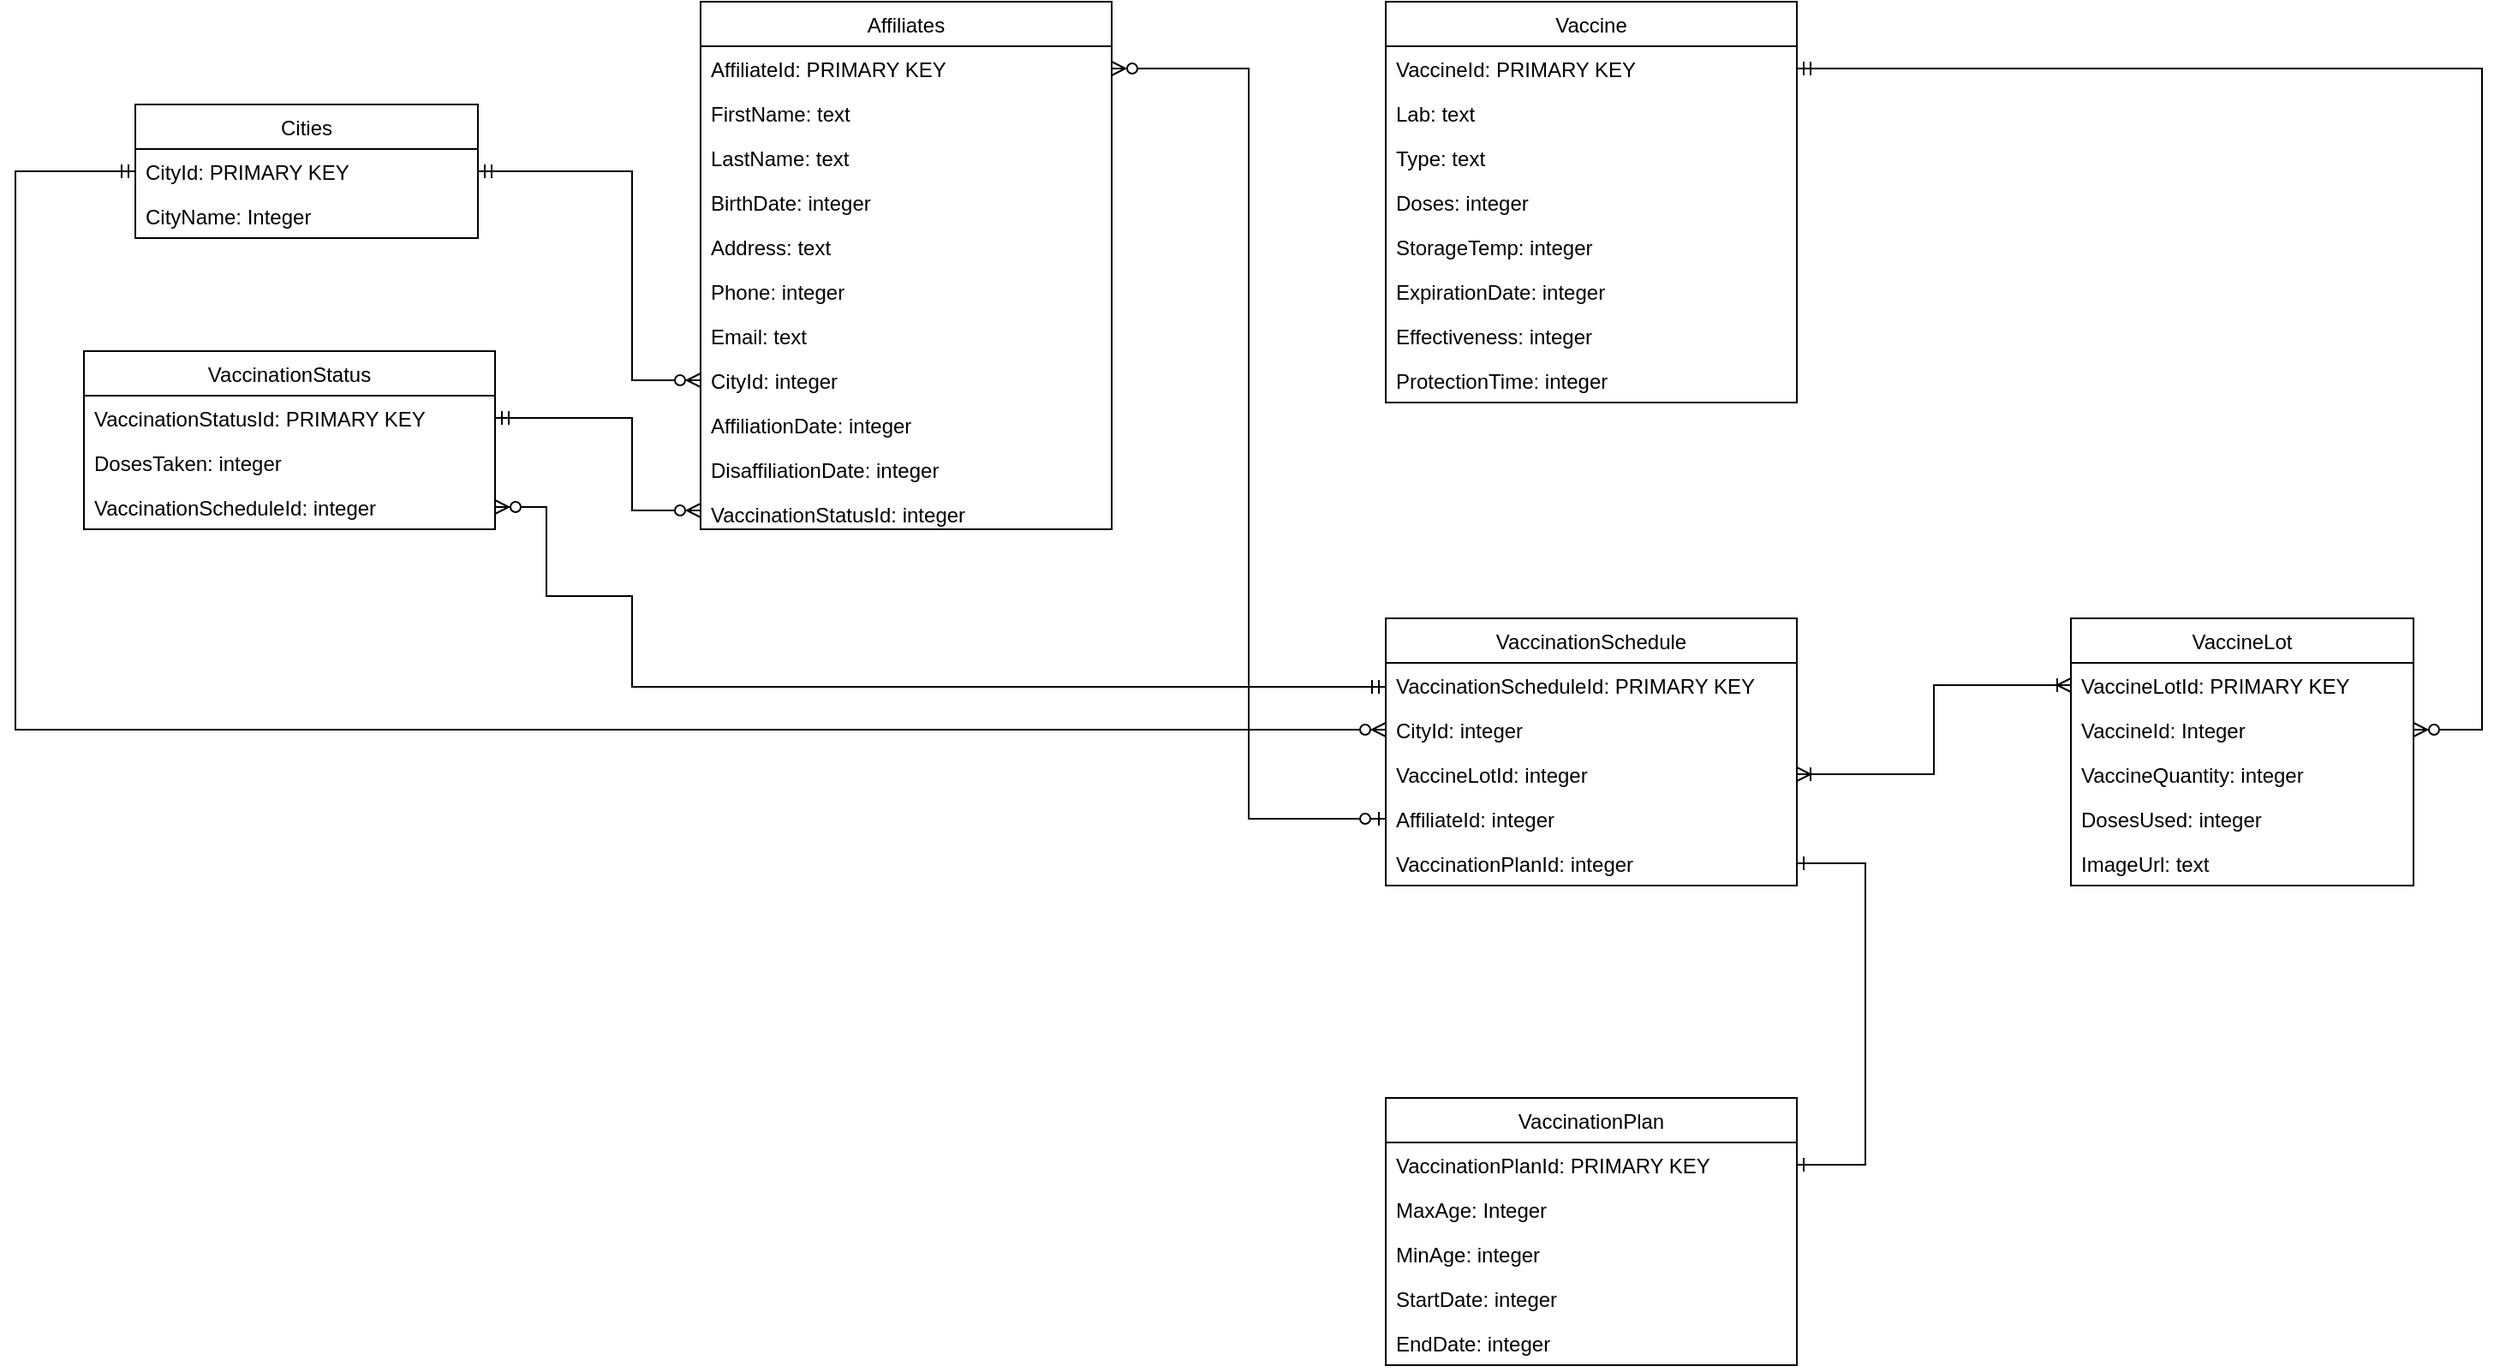 <mxfile version="14.6.1" type="device"><diagram id="rdDhbXxx4N5NLk-_juVp" name="Page-1"><mxGraphModel dx="1580" dy="858" grid="1" gridSize="10" guides="1" tooltips="1" connect="1" arrows="1" fold="1" page="1" pageScale="1" pageWidth="1654" pageHeight="1169" math="0" shadow="0"><root><mxCell id="0"/><mxCell id="1" parent="0"/><mxCell id="VKZJ-ZU7_FfZW1zVbGi6-1" value="Affiliates" style="swimlane;fontStyle=0;childLayout=stackLayout;horizontal=1;startSize=26;fillColor=none;horizontalStack=0;resizeParent=1;resizeParentMax=0;resizeLast=0;collapsible=1;marginBottom=0;" vertex="1" parent="1"><mxGeometry x="480" y="120" width="240" height="308" as="geometry"><mxRectangle x="290" y="230" width="80" height="26" as="alternateBounds"/></mxGeometry></mxCell><mxCell id="VKZJ-ZU7_FfZW1zVbGi6-2" value="AffiliateId: PRIMARY KEY " style="text;strokeColor=none;fillColor=none;align=left;verticalAlign=top;spacingLeft=4;spacingRight=4;overflow=hidden;rotatable=0;points=[[0,0.5],[1,0.5]];portConstraint=eastwest;" vertex="1" parent="VKZJ-ZU7_FfZW1zVbGi6-1"><mxGeometry y="26" width="240" height="26" as="geometry"/></mxCell><mxCell id="VKZJ-ZU7_FfZW1zVbGi6-3" value="FirstName: text" style="text;strokeColor=none;fillColor=none;align=left;verticalAlign=top;spacingLeft=4;spacingRight=4;overflow=hidden;rotatable=0;points=[[0,0.5],[1,0.5]];portConstraint=eastwest;" vertex="1" parent="VKZJ-ZU7_FfZW1zVbGi6-1"><mxGeometry y="52" width="240" height="26" as="geometry"/></mxCell><mxCell id="VKZJ-ZU7_FfZW1zVbGi6-4" value="LastName: text" style="text;strokeColor=none;fillColor=none;align=left;verticalAlign=top;spacingLeft=4;spacingRight=4;overflow=hidden;rotatable=0;points=[[0,0.5],[1,0.5]];portConstraint=eastwest;" vertex="1" parent="VKZJ-ZU7_FfZW1zVbGi6-1"><mxGeometry y="78" width="240" height="26" as="geometry"/></mxCell><mxCell id="VKZJ-ZU7_FfZW1zVbGi6-5" value="BirthDate: integer" style="text;strokeColor=none;fillColor=none;align=left;verticalAlign=top;spacingLeft=4;spacingRight=4;overflow=hidden;rotatable=0;points=[[0,0.5],[1,0.5]];portConstraint=eastwest;" vertex="1" parent="VKZJ-ZU7_FfZW1zVbGi6-1"><mxGeometry y="104" width="240" height="26" as="geometry"/></mxCell><mxCell id="VKZJ-ZU7_FfZW1zVbGi6-7" value="Address: text" style="text;strokeColor=none;fillColor=none;align=left;verticalAlign=top;spacingLeft=4;spacingRight=4;overflow=hidden;rotatable=0;points=[[0,0.5],[1,0.5]];portConstraint=eastwest;" vertex="1" parent="VKZJ-ZU7_FfZW1zVbGi6-1"><mxGeometry y="130" width="240" height="26" as="geometry"/></mxCell><mxCell id="VKZJ-ZU7_FfZW1zVbGi6-8" value="Phone: integer" style="text;strokeColor=none;fillColor=none;align=left;verticalAlign=top;spacingLeft=4;spacingRight=4;overflow=hidden;rotatable=0;points=[[0,0.5],[1,0.5]];portConstraint=eastwest;" vertex="1" parent="VKZJ-ZU7_FfZW1zVbGi6-1"><mxGeometry y="156" width="240" height="26" as="geometry"/></mxCell><mxCell id="VKZJ-ZU7_FfZW1zVbGi6-9" value="Email: text" style="text;strokeColor=none;fillColor=none;align=left;verticalAlign=top;spacingLeft=4;spacingRight=4;overflow=hidden;rotatable=0;points=[[0,0.5],[1,0.5]];portConstraint=eastwest;" vertex="1" parent="VKZJ-ZU7_FfZW1zVbGi6-1"><mxGeometry y="182" width="240" height="26" as="geometry"/></mxCell><mxCell id="VKZJ-ZU7_FfZW1zVbGi6-10" value="CityId: integer" style="text;strokeColor=none;fillColor=none;align=left;verticalAlign=top;spacingLeft=4;spacingRight=4;overflow=hidden;rotatable=0;points=[[0,0.5],[1,0.5]];portConstraint=eastwest;" vertex="1" parent="VKZJ-ZU7_FfZW1zVbGi6-1"><mxGeometry y="208" width="240" height="26" as="geometry"/></mxCell><mxCell id="VKZJ-ZU7_FfZW1zVbGi6-11" value="AffiliationDate: integer" style="text;strokeColor=none;fillColor=none;align=left;verticalAlign=top;spacingLeft=4;spacingRight=4;overflow=hidden;rotatable=0;points=[[0,0.5],[1,0.5]];portConstraint=eastwest;" vertex="1" parent="VKZJ-ZU7_FfZW1zVbGi6-1"><mxGeometry y="234" width="240" height="26" as="geometry"/></mxCell><mxCell id="VKZJ-ZU7_FfZW1zVbGi6-12" value="DisaffiliationDate: integer" style="text;strokeColor=none;fillColor=none;align=left;verticalAlign=top;spacingLeft=4;spacingRight=4;overflow=hidden;rotatable=0;points=[[0,0.5],[1,0.5]];portConstraint=eastwest;" vertex="1" parent="VKZJ-ZU7_FfZW1zVbGi6-1"><mxGeometry y="260" width="240" height="26" as="geometry"/></mxCell><mxCell id="VKZJ-ZU7_FfZW1zVbGi6-13" value="VaccinationStatusId: integer" style="text;strokeColor=none;fillColor=none;align=left;verticalAlign=top;spacingLeft=4;spacingRight=4;overflow=hidden;rotatable=0;points=[[0,0.5],[1,0.5]];portConstraint=eastwest;" vertex="1" parent="VKZJ-ZU7_FfZW1zVbGi6-1"><mxGeometry y="286" width="240" height="22" as="geometry"/></mxCell><mxCell id="VKZJ-ZU7_FfZW1zVbGi6-14" value="VaccinationStatus" style="swimlane;fontStyle=0;childLayout=stackLayout;horizontal=1;startSize=26;fillColor=none;horizontalStack=0;resizeParent=1;resizeParentMax=0;resizeLast=0;collapsible=1;marginBottom=0;" vertex="1" parent="1"><mxGeometry x="120" y="324" width="240" height="104" as="geometry"><mxRectangle x="290" y="230" width="80" height="26" as="alternateBounds"/></mxGeometry></mxCell><mxCell id="VKZJ-ZU7_FfZW1zVbGi6-15" value="VaccinationStatusId: PRIMARY KEY " style="text;strokeColor=none;fillColor=none;align=left;verticalAlign=top;spacingLeft=4;spacingRight=4;overflow=hidden;rotatable=0;points=[[0,0.5],[1,0.5]];portConstraint=eastwest;" vertex="1" parent="VKZJ-ZU7_FfZW1zVbGi6-14"><mxGeometry y="26" width="240" height="26" as="geometry"/></mxCell><mxCell id="VKZJ-ZU7_FfZW1zVbGi6-16" value="DosesTaken: integer" style="text;strokeColor=none;fillColor=none;align=left;verticalAlign=top;spacingLeft=4;spacingRight=4;overflow=hidden;rotatable=0;points=[[0,0.5],[1,0.5]];portConstraint=eastwest;" vertex="1" parent="VKZJ-ZU7_FfZW1zVbGi6-14"><mxGeometry y="52" width="240" height="26" as="geometry"/></mxCell><mxCell id="VKZJ-ZU7_FfZW1zVbGi6-46" value="VaccinationScheduleId: integer" style="text;strokeColor=none;fillColor=none;align=left;verticalAlign=top;spacingLeft=4;spacingRight=4;overflow=hidden;rotatable=0;points=[[0,0.5],[1,0.5]];portConstraint=eastwest;" vertex="1" parent="VKZJ-ZU7_FfZW1zVbGi6-14"><mxGeometry y="78" width="240" height="26" as="geometry"/></mxCell><mxCell id="VKZJ-ZU7_FfZW1zVbGi6-38" value="Vaccine" style="swimlane;fontStyle=0;childLayout=stackLayout;horizontal=1;startSize=26;fillColor=none;horizontalStack=0;resizeParent=1;resizeParentMax=0;resizeLast=0;collapsible=1;marginBottom=0;" vertex="1" parent="1"><mxGeometry x="880" y="120" width="240" height="234" as="geometry"><mxRectangle x="290" y="230" width="80" height="26" as="alternateBounds"/></mxGeometry></mxCell><mxCell id="VKZJ-ZU7_FfZW1zVbGi6-39" value="VaccineId: PRIMARY KEY " style="text;strokeColor=none;fillColor=none;align=left;verticalAlign=top;spacingLeft=4;spacingRight=4;overflow=hidden;rotatable=0;points=[[0,0.5],[1,0.5]];portConstraint=eastwest;" vertex="1" parent="VKZJ-ZU7_FfZW1zVbGi6-38"><mxGeometry y="26" width="240" height="26" as="geometry"/></mxCell><mxCell id="VKZJ-ZU7_FfZW1zVbGi6-40" value="Lab: text" style="text;strokeColor=none;fillColor=none;align=left;verticalAlign=top;spacingLeft=4;spacingRight=4;overflow=hidden;rotatable=0;points=[[0,0.5],[1,0.5]];portConstraint=eastwest;" vertex="1" parent="VKZJ-ZU7_FfZW1zVbGi6-38"><mxGeometry y="52" width="240" height="26" as="geometry"/></mxCell><mxCell id="VKZJ-ZU7_FfZW1zVbGi6-41" value="Type: text" style="text;strokeColor=none;fillColor=none;align=left;verticalAlign=top;spacingLeft=4;spacingRight=4;overflow=hidden;rotatable=0;points=[[0,0.5],[1,0.5]];portConstraint=eastwest;" vertex="1" parent="VKZJ-ZU7_FfZW1zVbGi6-38"><mxGeometry y="78" width="240" height="26" as="geometry"/></mxCell><mxCell id="VKZJ-ZU7_FfZW1zVbGi6-42" value="Doses: integer" style="text;strokeColor=none;fillColor=none;align=left;verticalAlign=top;spacingLeft=4;spacingRight=4;overflow=hidden;rotatable=0;points=[[0,0.5],[1,0.5]];portConstraint=eastwest;" vertex="1" parent="VKZJ-ZU7_FfZW1zVbGi6-38"><mxGeometry y="104" width="240" height="26" as="geometry"/></mxCell><mxCell id="VKZJ-ZU7_FfZW1zVbGi6-43" value="StorageTemp: integer" style="text;strokeColor=none;fillColor=none;align=left;verticalAlign=top;spacingLeft=4;spacingRight=4;overflow=hidden;rotatable=0;points=[[0,0.5],[1,0.5]];portConstraint=eastwest;" vertex="1" parent="VKZJ-ZU7_FfZW1zVbGi6-38"><mxGeometry y="130" width="240" height="26" as="geometry"/></mxCell><mxCell id="VKZJ-ZU7_FfZW1zVbGi6-44" value="ExpirationDate: integer" style="text;strokeColor=none;fillColor=none;align=left;verticalAlign=top;spacingLeft=4;spacingRight=4;overflow=hidden;rotatable=0;points=[[0,0.5],[1,0.5]];portConstraint=eastwest;" vertex="1" parent="VKZJ-ZU7_FfZW1zVbGi6-38"><mxGeometry y="156" width="240" height="26" as="geometry"/></mxCell><mxCell id="VKZJ-ZU7_FfZW1zVbGi6-45" value="Effectiveness: integer" style="text;strokeColor=none;fillColor=none;align=left;verticalAlign=top;spacingLeft=4;spacingRight=4;overflow=hidden;rotatable=0;points=[[0,0.5],[1,0.5]];portConstraint=eastwest;" vertex="1" parent="VKZJ-ZU7_FfZW1zVbGi6-38"><mxGeometry y="182" width="240" height="26" as="geometry"/></mxCell><mxCell id="VKZJ-ZU7_FfZW1zVbGi6-62" value="ProtectionTime: integer" style="text;strokeColor=none;fillColor=none;align=left;verticalAlign=top;spacingLeft=4;spacingRight=4;overflow=hidden;rotatable=0;points=[[0,0.5],[1,0.5]];portConstraint=eastwest;" vertex="1" parent="VKZJ-ZU7_FfZW1zVbGi6-38"><mxGeometry y="208" width="240" height="26" as="geometry"/></mxCell><mxCell id="VKZJ-ZU7_FfZW1zVbGi6-48" value="VaccinationSchedule" style="swimlane;fontStyle=0;childLayout=stackLayout;horizontal=1;startSize=26;fillColor=none;horizontalStack=0;resizeParent=1;resizeParentMax=0;resizeLast=0;collapsible=1;marginBottom=0;" vertex="1" parent="1"><mxGeometry x="880" y="480" width="240" height="156" as="geometry"><mxRectangle x="290" y="230" width="80" height="26" as="alternateBounds"/></mxGeometry></mxCell><mxCell id="VKZJ-ZU7_FfZW1zVbGi6-49" value="VaccinationScheduleId: PRIMARY KEY " style="text;strokeColor=none;fillColor=none;align=left;verticalAlign=top;spacingLeft=4;spacingRight=4;overflow=hidden;rotatable=0;points=[[0,0.5],[1,0.5]];portConstraint=eastwest;" vertex="1" parent="VKZJ-ZU7_FfZW1zVbGi6-48"><mxGeometry y="26" width="240" height="26" as="geometry"/></mxCell><mxCell id="VKZJ-ZU7_FfZW1zVbGi6-50" value="CityId: integer" style="text;strokeColor=none;fillColor=none;align=left;verticalAlign=top;spacingLeft=4;spacingRight=4;overflow=hidden;rotatable=0;points=[[0,0.5],[1,0.5]];portConstraint=eastwest;" vertex="1" parent="VKZJ-ZU7_FfZW1zVbGi6-48"><mxGeometry y="52" width="240" height="26" as="geometry"/></mxCell><mxCell id="VKZJ-ZU7_FfZW1zVbGi6-51" value="VaccineLotId: integer" style="text;strokeColor=none;fillColor=none;align=left;verticalAlign=top;spacingLeft=4;spacingRight=4;overflow=hidden;rotatable=0;points=[[0,0.5],[1,0.5]];portConstraint=eastwest;" vertex="1" parent="VKZJ-ZU7_FfZW1zVbGi6-48"><mxGeometry y="78" width="240" height="26" as="geometry"/></mxCell><mxCell id="VKZJ-ZU7_FfZW1zVbGi6-52" value="AffiliateId: integer" style="text;strokeColor=none;fillColor=none;align=left;verticalAlign=top;spacingLeft=4;spacingRight=4;overflow=hidden;rotatable=0;points=[[0,0.5],[1,0.5]];portConstraint=eastwest;" vertex="1" parent="VKZJ-ZU7_FfZW1zVbGi6-48"><mxGeometry y="104" width="240" height="26" as="geometry"/></mxCell><mxCell id="VKZJ-ZU7_FfZW1zVbGi6-53" value="VaccinationPlanId: integer" style="text;strokeColor=none;fillColor=none;align=left;verticalAlign=top;spacingLeft=4;spacingRight=4;overflow=hidden;rotatable=0;points=[[0,0.5],[1,0.5]];portConstraint=eastwest;" vertex="1" parent="VKZJ-ZU7_FfZW1zVbGi6-48"><mxGeometry y="130" width="240" height="26" as="geometry"/></mxCell><mxCell id="VKZJ-ZU7_FfZW1zVbGi6-54" value="VaccineLot" style="swimlane;fontStyle=0;childLayout=stackLayout;horizontal=1;startSize=26;fillColor=none;horizontalStack=0;resizeParent=1;resizeParentMax=0;resizeLast=0;collapsible=1;marginBottom=0;" vertex="1" parent="1"><mxGeometry x="1280" y="480" width="200" height="156" as="geometry"><mxRectangle x="290" y="230" width="80" height="26" as="alternateBounds"/></mxGeometry></mxCell><mxCell id="VKZJ-ZU7_FfZW1zVbGi6-55" value="VaccineLotId: PRIMARY KEY " style="text;strokeColor=none;fillColor=none;align=left;verticalAlign=top;spacingLeft=4;spacingRight=4;overflow=hidden;rotatable=0;points=[[0,0.5],[1,0.5]];portConstraint=eastwest;" vertex="1" parent="VKZJ-ZU7_FfZW1zVbGi6-54"><mxGeometry y="26" width="200" height="26" as="geometry"/></mxCell><mxCell id="VKZJ-ZU7_FfZW1zVbGi6-56" value="VaccineId: Integer" style="text;strokeColor=none;fillColor=none;align=left;verticalAlign=top;spacingLeft=4;spacingRight=4;overflow=hidden;rotatable=0;points=[[0,0.5],[1,0.5]];portConstraint=eastwest;" vertex="1" parent="VKZJ-ZU7_FfZW1zVbGi6-54"><mxGeometry y="52" width="200" height="26" as="geometry"/></mxCell><mxCell id="VKZJ-ZU7_FfZW1zVbGi6-57" value="VaccineQuantity: integer" style="text;strokeColor=none;fillColor=none;align=left;verticalAlign=top;spacingLeft=4;spacingRight=4;overflow=hidden;rotatable=0;points=[[0,0.5],[1,0.5]];portConstraint=eastwest;" vertex="1" parent="VKZJ-ZU7_FfZW1zVbGi6-54"><mxGeometry y="78" width="200" height="26" as="geometry"/></mxCell><mxCell id="VKZJ-ZU7_FfZW1zVbGi6-58" value="DosesUsed: integer" style="text;strokeColor=none;fillColor=none;align=left;verticalAlign=top;spacingLeft=4;spacingRight=4;overflow=hidden;rotatable=0;points=[[0,0.5],[1,0.5]];portConstraint=eastwest;" vertex="1" parent="VKZJ-ZU7_FfZW1zVbGi6-54"><mxGeometry y="104" width="200" height="26" as="geometry"/></mxCell><mxCell id="VKZJ-ZU7_FfZW1zVbGi6-59" value="ImageUrl: text" style="text;strokeColor=none;fillColor=none;align=left;verticalAlign=top;spacingLeft=4;spacingRight=4;overflow=hidden;rotatable=0;points=[[0,0.5],[1,0.5]];portConstraint=eastwest;" vertex="1" parent="VKZJ-ZU7_FfZW1zVbGi6-54"><mxGeometry y="130" width="200" height="26" as="geometry"/></mxCell><mxCell id="VKZJ-ZU7_FfZW1zVbGi6-63" value="VaccinationPlan" style="swimlane;fontStyle=0;childLayout=stackLayout;horizontal=1;startSize=26;fillColor=none;horizontalStack=0;resizeParent=1;resizeParentMax=0;resizeLast=0;collapsible=1;marginBottom=0;" vertex="1" parent="1"><mxGeometry x="880" y="760" width="240" height="156" as="geometry"><mxRectangle x="290" y="230" width="80" height="26" as="alternateBounds"/></mxGeometry></mxCell><mxCell id="VKZJ-ZU7_FfZW1zVbGi6-64" value="VaccinationPlanId: PRIMARY KEY " style="text;strokeColor=none;fillColor=none;align=left;verticalAlign=top;spacingLeft=4;spacingRight=4;overflow=hidden;rotatable=0;points=[[0,0.5],[1,0.5]];portConstraint=eastwest;" vertex="1" parent="VKZJ-ZU7_FfZW1zVbGi6-63"><mxGeometry y="26" width="240" height="26" as="geometry"/></mxCell><mxCell id="VKZJ-ZU7_FfZW1zVbGi6-65" value="MaxAge: Integer" style="text;strokeColor=none;fillColor=none;align=left;verticalAlign=top;spacingLeft=4;spacingRight=4;overflow=hidden;rotatable=0;points=[[0,0.5],[1,0.5]];portConstraint=eastwest;" vertex="1" parent="VKZJ-ZU7_FfZW1zVbGi6-63"><mxGeometry y="52" width="240" height="26" as="geometry"/></mxCell><mxCell id="VKZJ-ZU7_FfZW1zVbGi6-66" value="MinAge: integer" style="text;strokeColor=none;fillColor=none;align=left;verticalAlign=top;spacingLeft=4;spacingRight=4;overflow=hidden;rotatable=0;points=[[0,0.5],[1,0.5]];portConstraint=eastwest;" vertex="1" parent="VKZJ-ZU7_FfZW1zVbGi6-63"><mxGeometry y="78" width="240" height="26" as="geometry"/></mxCell><mxCell id="VKZJ-ZU7_FfZW1zVbGi6-67" value="StartDate: integer" style="text;strokeColor=none;fillColor=none;align=left;verticalAlign=top;spacingLeft=4;spacingRight=4;overflow=hidden;rotatable=0;points=[[0,0.5],[1,0.5]];portConstraint=eastwest;" vertex="1" parent="VKZJ-ZU7_FfZW1zVbGi6-63"><mxGeometry y="104" width="240" height="26" as="geometry"/></mxCell><mxCell id="VKZJ-ZU7_FfZW1zVbGi6-69" value="EndDate: integer" style="text;strokeColor=none;fillColor=none;align=left;verticalAlign=top;spacingLeft=4;spacingRight=4;overflow=hidden;rotatable=0;points=[[0,0.5],[1,0.5]];portConstraint=eastwest;" vertex="1" parent="VKZJ-ZU7_FfZW1zVbGi6-63"><mxGeometry y="130" width="240" height="26" as="geometry"/></mxCell><mxCell id="VKZJ-ZU7_FfZW1zVbGi6-70" value="Cities" style="swimlane;fontStyle=0;childLayout=stackLayout;horizontal=1;startSize=26;fillColor=none;horizontalStack=0;resizeParent=1;resizeParentMax=0;resizeLast=0;collapsible=1;marginBottom=0;" vertex="1" parent="1"><mxGeometry x="150" y="180" width="200" height="78" as="geometry"><mxRectangle x="290" y="230" width="80" height="26" as="alternateBounds"/></mxGeometry></mxCell><mxCell id="VKZJ-ZU7_FfZW1zVbGi6-71" value="CityId: PRIMARY KEY " style="text;strokeColor=none;fillColor=none;align=left;verticalAlign=top;spacingLeft=4;spacingRight=4;overflow=hidden;rotatable=0;points=[[0,0.5],[1,0.5]];portConstraint=eastwest;" vertex="1" parent="VKZJ-ZU7_FfZW1zVbGi6-70"><mxGeometry y="26" width="200" height="26" as="geometry"/></mxCell><mxCell id="VKZJ-ZU7_FfZW1zVbGi6-72" value="CityName: Integer" style="text;strokeColor=none;fillColor=none;align=left;verticalAlign=top;spacingLeft=4;spacingRight=4;overflow=hidden;rotatable=0;points=[[0,0.5],[1,0.5]];portConstraint=eastwest;" vertex="1" parent="VKZJ-ZU7_FfZW1zVbGi6-70"><mxGeometry y="52" width="200" height="26" as="geometry"/></mxCell><mxCell id="VKZJ-ZU7_FfZW1zVbGi6-83" style="edgeStyle=orthogonalEdgeStyle;rounded=0;orthogonalLoop=1;jettySize=auto;html=1;entryX=1;entryY=0.5;entryDx=0;entryDy=0;endArrow=ERone;endFill=0;startArrow=ERone;startFill=0;" edge="1" parent="1" source="VKZJ-ZU7_FfZW1zVbGi6-64" target="VKZJ-ZU7_FfZW1zVbGi6-53"><mxGeometry relative="1" as="geometry"><Array as="points"><mxPoint x="1160" y="799"/><mxPoint x="1160" y="623"/></Array></mxGeometry></mxCell><mxCell id="VKZJ-ZU7_FfZW1zVbGi6-87" style="edgeStyle=orthogonalEdgeStyle;rounded=0;orthogonalLoop=1;jettySize=auto;html=1;startArrow=ERmandOne;startFill=0;endArrow=ERzeroToMany;endFill=1;" edge="1" parent="1" source="VKZJ-ZU7_FfZW1zVbGi6-39" target="VKZJ-ZU7_FfZW1zVbGi6-56"><mxGeometry relative="1" as="geometry"><Array as="points"><mxPoint x="1520" y="159"/><mxPoint x="1520" y="545"/></Array></mxGeometry></mxCell><mxCell id="VKZJ-ZU7_FfZW1zVbGi6-88" style="edgeStyle=orthogonalEdgeStyle;rounded=0;orthogonalLoop=1;jettySize=auto;html=1;endArrow=ERoneToMany;endFill=0;startArrow=ERoneToMany;startFill=0;" edge="1" parent="1" source="VKZJ-ZU7_FfZW1zVbGi6-55" target="VKZJ-ZU7_FfZW1zVbGi6-51"><mxGeometry relative="1" as="geometry"/></mxCell><mxCell id="VKZJ-ZU7_FfZW1zVbGi6-89" style="edgeStyle=orthogonalEdgeStyle;rounded=0;orthogonalLoop=1;jettySize=auto;html=1;startArrow=ERzeroToMany;startFill=1;endArrow=ERzeroToOne;endFill=1;" edge="1" parent="1" source="VKZJ-ZU7_FfZW1zVbGi6-2" target="VKZJ-ZU7_FfZW1zVbGi6-52"><mxGeometry relative="1" as="geometry"/></mxCell><mxCell id="VKZJ-ZU7_FfZW1zVbGi6-90" style="edgeStyle=orthogonalEdgeStyle;rounded=0;orthogonalLoop=1;jettySize=auto;html=1;endArrow=ERzeroToMany;endFill=1;startArrow=ERmandOne;startFill=0;" edge="1" parent="1" source="VKZJ-ZU7_FfZW1zVbGi6-49" target="VKZJ-ZU7_FfZW1zVbGi6-46"><mxGeometry relative="1" as="geometry"><Array as="points"><mxPoint x="440" y="520"/><mxPoint x="440" y="467"/><mxPoint x="390" y="467"/><mxPoint x="390" y="415"/></Array></mxGeometry></mxCell><mxCell id="VKZJ-ZU7_FfZW1zVbGi6-91" style="edgeStyle=orthogonalEdgeStyle;rounded=0;orthogonalLoop=1;jettySize=auto;html=1;endArrow=ERzeroToMany;endFill=1;startArrow=ERmandOne;startFill=0;" edge="1" parent="1" source="VKZJ-ZU7_FfZW1zVbGi6-71" target="VKZJ-ZU7_FfZW1zVbGi6-10"><mxGeometry relative="1" as="geometry"><Array as="points"><mxPoint x="440" y="219"/><mxPoint x="440" y="341"/></Array></mxGeometry></mxCell><mxCell id="VKZJ-ZU7_FfZW1zVbGi6-93" style="edgeStyle=orthogonalEdgeStyle;rounded=0;orthogonalLoop=1;jettySize=auto;html=1;endArrow=ERzeroToMany;endFill=1;startArrow=ERmandOne;startFill=0;" edge="1" parent="1" source="VKZJ-ZU7_FfZW1zVbGi6-15" target="VKZJ-ZU7_FfZW1zVbGi6-13"><mxGeometry relative="1" as="geometry"><Array as="points"><mxPoint x="440" y="363"/><mxPoint x="440" y="417"/></Array></mxGeometry></mxCell><mxCell id="VKZJ-ZU7_FfZW1zVbGi6-94" style="edgeStyle=orthogonalEdgeStyle;rounded=0;orthogonalLoop=1;jettySize=auto;html=1;startArrow=ERmandOne;startFill=0;endArrow=ERzeroToMany;endFill=1;" edge="1" parent="1" source="VKZJ-ZU7_FfZW1zVbGi6-71" target="VKZJ-ZU7_FfZW1zVbGi6-50"><mxGeometry relative="1" as="geometry"><Array as="points"><mxPoint x="80" y="219"/><mxPoint x="80" y="545"/></Array></mxGeometry></mxCell></root></mxGraphModel></diagram></mxfile>